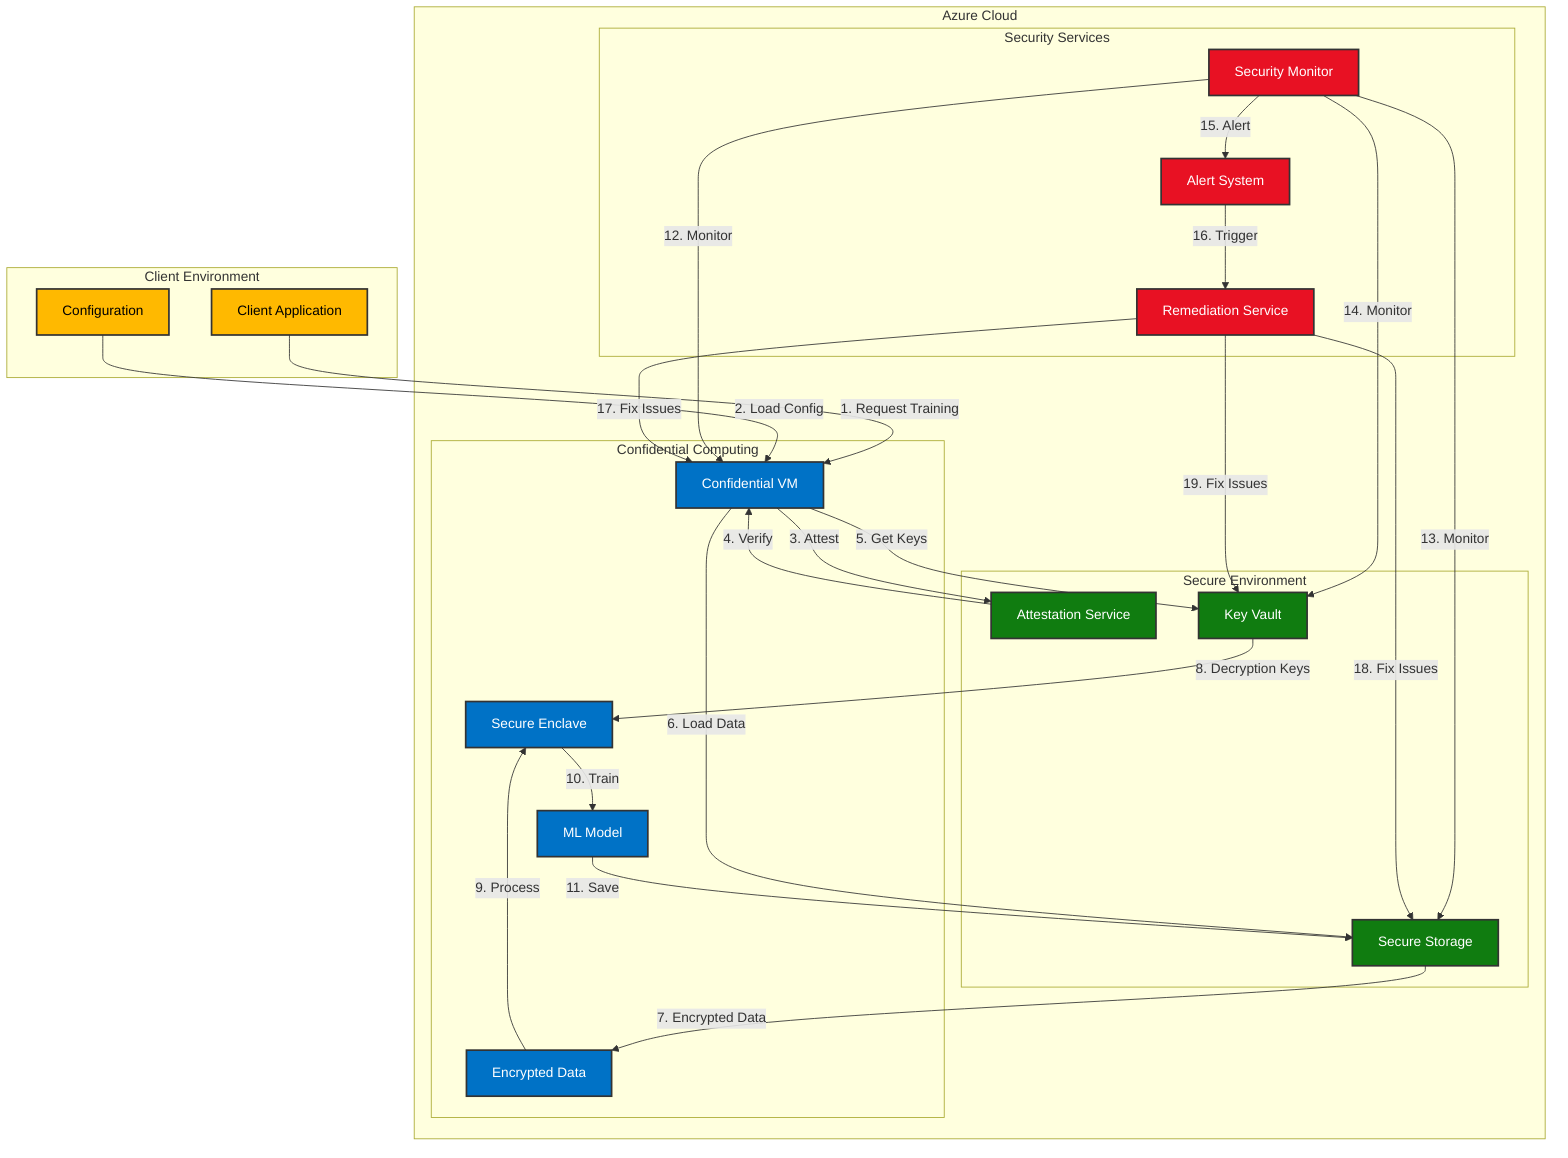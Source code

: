 graph TB
    subgraph "Client Environment"
        Client[Client Application]
        Config[Configuration]
    end

    subgraph "Azure Cloud"
        subgraph "Secure Environment"
            Attest[Attestation Service]
            KeyVault[Key Vault]
            Storage[Secure Storage]
        end

        subgraph "Confidential Computing"
            VM[Confidential VM]
            Enclave[Secure Enclave]
            Model[ML Model]
            Data[Encrypted Data]
        end

        subgraph "Security Services"
            Monitor[Security Monitor]
            Alert[Alert System]
            Remediate[Remediation Service]
        end
    end

    Client -->|1. Request Training| VM
    Config -->|2. Load Config| VM
    VM -->|3. Attest| Attest
    Attest -->|4. Verify| VM
    VM -->|5. Get Keys| KeyVault
    VM -->|6. Load Data| Storage
    Storage -->|7. Encrypted Data| Data
    KeyVault -->|8. Decryption Keys| Enclave
    Data -->|9. Process| Enclave
    Enclave -->|10. Train| Model
    Model -->|11. Save| Storage
    Monitor -->|12. Monitor| VM
    Monitor -->|13. Monitor| Storage
    Monitor -->|14. Monitor| KeyVault
    Monitor -->|15. Alert| Alert
    Alert -->|16. Trigger| Remediate
    Remediate -->|17. Fix Issues| VM
    Remediate -->|18. Fix Issues| Storage
    Remediate -->|19. Fix Issues| KeyVault

    classDef azure fill:#0072C6,stroke:#333,stroke-width:2px,color:white;
    classDef secure fill:#107C10,stroke:#333,stroke-width:2px,color:white;
    classDef client fill:#FFB900,stroke:#333,stroke-width:2px,color:black;
    classDef security fill:#E81123,stroke:#333,stroke-width:2px,color:white;

    class Client,Config client;
    class Attest,KeyVault,Storage secure;
    class VM,Enclave,Model,Data azure;
    class Monitor,Alert,Remediate security;